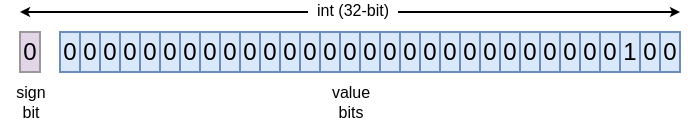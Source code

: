<mxfile version="14.4.5" type="device"><diagram id="9C5O7Sib3a0ruP2rIctj" name="Page-1"><mxGraphModel dx="378" dy="212" grid="1" gridSize="10" guides="1" tooltips="1" connect="1" arrows="1" fold="1" page="1" pageScale="1" pageWidth="827" pageHeight="1169" math="0" shadow="0"><root><mxCell id="0"/><mxCell id="1" parent="0"/><mxCell id="uZVWGu3n0ZXztW-bvAzk-20" value="0" style="rounded=0;whiteSpace=wrap;html=1;fillColor=#e1d5e7;strokeColor=#999999;" vertex="1" parent="1"><mxGeometry x="30" y="130" width="10" height="20" as="geometry"/></mxCell><mxCell id="uZVWGu3n0ZXztW-bvAzk-21" value="0" style="rounded=0;whiteSpace=wrap;html=1;strokeColor=#6c8ebf;fillColor=#dae8fc;" vertex="1" parent="1"><mxGeometry x="50" y="130" width="10" height="20" as="geometry"/></mxCell><mxCell id="uZVWGu3n0ZXztW-bvAzk-22" value="0" style="rounded=0;whiteSpace=wrap;html=1;strokeColor=#6c8ebf;fillColor=#dae8fc;" vertex="1" parent="1"><mxGeometry x="60" y="130" width="10" height="20" as="geometry"/></mxCell><mxCell id="uZVWGu3n0ZXztW-bvAzk-23" value="0" style="rounded=0;whiteSpace=wrap;html=1;strokeColor=#6c8ebf;fillColor=#dae8fc;" vertex="1" parent="1"><mxGeometry x="70" y="130" width="10" height="20" as="geometry"/></mxCell><mxCell id="uZVWGu3n0ZXztW-bvAzk-24" value="0" style="rounded=0;whiteSpace=wrap;html=1;strokeColor=#6c8ebf;fillColor=#dae8fc;" vertex="1" parent="1"><mxGeometry x="80" y="130" width="10" height="20" as="geometry"/></mxCell><mxCell id="uZVWGu3n0ZXztW-bvAzk-25" value="0" style="rounded=0;whiteSpace=wrap;html=1;strokeColor=#6c8ebf;fillColor=#dae8fc;" vertex="1" parent="1"><mxGeometry x="90" y="130" width="10" height="20" as="geometry"/></mxCell><mxCell id="uZVWGu3n0ZXztW-bvAzk-26" value="0" style="rounded=0;whiteSpace=wrap;html=1;strokeColor=#6c8ebf;fillColor=#dae8fc;" vertex="1" parent="1"><mxGeometry x="100" y="130" width="10" height="20" as="geometry"/></mxCell><mxCell id="uZVWGu3n0ZXztW-bvAzk-27" value="0" style="rounded=0;whiteSpace=wrap;html=1;strokeColor=#6c8ebf;fillColor=#dae8fc;" vertex="1" parent="1"><mxGeometry x="110" y="130" width="10" height="20" as="geometry"/></mxCell><mxCell id="uZVWGu3n0ZXztW-bvAzk-28" value="0" style="rounded=0;whiteSpace=wrap;html=1;strokeColor=#6c8ebf;fillColor=#dae8fc;" vertex="1" parent="1"><mxGeometry x="120" y="130" width="10" height="20" as="geometry"/></mxCell><mxCell id="uZVWGu3n0ZXztW-bvAzk-29" value="0" style="rounded=0;whiteSpace=wrap;html=1;strokeColor=#6c8ebf;fillColor=#dae8fc;" vertex="1" parent="1"><mxGeometry x="130" y="130" width="10" height="20" as="geometry"/></mxCell><mxCell id="uZVWGu3n0ZXztW-bvAzk-30" value="0" style="rounded=0;whiteSpace=wrap;html=1;strokeColor=#6c8ebf;fillColor=#dae8fc;" vertex="1" parent="1"><mxGeometry x="140" y="130" width="10" height="20" as="geometry"/></mxCell><mxCell id="uZVWGu3n0ZXztW-bvAzk-31" value="0" style="rounded=0;whiteSpace=wrap;html=1;strokeColor=#6c8ebf;fillColor=#dae8fc;" vertex="1" parent="1"><mxGeometry x="150" y="130" width="10" height="20" as="geometry"/></mxCell><mxCell id="uZVWGu3n0ZXztW-bvAzk-32" value="0" style="rounded=0;whiteSpace=wrap;html=1;strokeColor=#6c8ebf;fillColor=#dae8fc;" vertex="1" parent="1"><mxGeometry x="160" y="130" width="10" height="20" as="geometry"/></mxCell><mxCell id="uZVWGu3n0ZXztW-bvAzk-33" value="0" style="rounded=0;whiteSpace=wrap;html=1;strokeColor=#6c8ebf;fillColor=#dae8fc;" vertex="1" parent="1"><mxGeometry x="170" y="130" width="10" height="20" as="geometry"/></mxCell><mxCell id="uZVWGu3n0ZXztW-bvAzk-34" value="0" style="rounded=0;whiteSpace=wrap;html=1;strokeColor=#6c8ebf;fillColor=#dae8fc;" vertex="1" parent="1"><mxGeometry x="180" y="130" width="10" height="20" as="geometry"/></mxCell><mxCell id="uZVWGu3n0ZXztW-bvAzk-35" value="0" style="rounded=0;whiteSpace=wrap;html=1;strokeColor=#6c8ebf;fillColor=#dae8fc;" vertex="1" parent="1"><mxGeometry x="190" y="130" width="10" height="20" as="geometry"/></mxCell><mxCell id="uZVWGu3n0ZXztW-bvAzk-36" value="0" style="rounded=0;whiteSpace=wrap;html=1;strokeColor=#6c8ebf;fillColor=#dae8fc;" vertex="1" parent="1"><mxGeometry x="200" y="130" width="10" height="20" as="geometry"/></mxCell><mxCell id="uZVWGu3n0ZXztW-bvAzk-37" value="0" style="rounded=0;whiteSpace=wrap;html=1;strokeColor=#6c8ebf;fillColor=#dae8fc;" vertex="1" parent="1"><mxGeometry x="210" y="130" width="10" height="20" as="geometry"/></mxCell><mxCell id="uZVWGu3n0ZXztW-bvAzk-38" value="0" style="rounded=0;whiteSpace=wrap;html=1;strokeColor=#6c8ebf;fillColor=#dae8fc;" vertex="1" parent="1"><mxGeometry x="220" y="130" width="10" height="20" as="geometry"/></mxCell><mxCell id="uZVWGu3n0ZXztW-bvAzk-39" value="0" style="rounded=0;whiteSpace=wrap;html=1;strokeColor=#6c8ebf;fillColor=#dae8fc;" vertex="1" parent="1"><mxGeometry x="230" y="130" width="10" height="20" as="geometry"/></mxCell><mxCell id="uZVWGu3n0ZXztW-bvAzk-40" value="0" style="rounded=0;whiteSpace=wrap;html=1;strokeColor=#6c8ebf;fillColor=#dae8fc;" vertex="1" parent="1"><mxGeometry x="240" y="130" width="10" height="20" as="geometry"/></mxCell><mxCell id="uZVWGu3n0ZXztW-bvAzk-41" value="0" style="rounded=0;whiteSpace=wrap;html=1;strokeColor=#6c8ebf;fillColor=#dae8fc;" vertex="1" parent="1"><mxGeometry x="250" y="130" width="10" height="20" as="geometry"/></mxCell><mxCell id="uZVWGu3n0ZXztW-bvAzk-42" value="0" style="rounded=0;whiteSpace=wrap;html=1;strokeColor=#6c8ebf;fillColor=#dae8fc;" vertex="1" parent="1"><mxGeometry x="260" y="130" width="10" height="20" as="geometry"/></mxCell><mxCell id="uZVWGu3n0ZXztW-bvAzk-43" value="0" style="rounded=0;whiteSpace=wrap;html=1;strokeColor=#6c8ebf;fillColor=#dae8fc;" vertex="1" parent="1"><mxGeometry x="270" y="130" width="10" height="20" as="geometry"/></mxCell><mxCell id="uZVWGu3n0ZXztW-bvAzk-44" value="0" style="rounded=0;whiteSpace=wrap;html=1;strokeColor=#6c8ebf;fillColor=#dae8fc;" vertex="1" parent="1"><mxGeometry x="280" y="130" width="10" height="20" as="geometry"/></mxCell><mxCell id="uZVWGu3n0ZXztW-bvAzk-45" value="0" style="rounded=0;whiteSpace=wrap;html=1;strokeColor=#6c8ebf;fillColor=#dae8fc;" vertex="1" parent="1"><mxGeometry x="290" y="130" width="10" height="20" as="geometry"/></mxCell><mxCell id="uZVWGu3n0ZXztW-bvAzk-46" value="0" style="rounded=0;whiteSpace=wrap;html=1;strokeColor=#6c8ebf;fillColor=#dae8fc;" vertex="1" parent="1"><mxGeometry x="300" y="130" width="10" height="20" as="geometry"/></mxCell><mxCell id="uZVWGu3n0ZXztW-bvAzk-47" value="0" style="rounded=0;whiteSpace=wrap;html=1;strokeColor=#6c8ebf;fillColor=#dae8fc;" vertex="1" parent="1"><mxGeometry x="310" y="130" width="10" height="20" as="geometry"/></mxCell><mxCell id="uZVWGu3n0ZXztW-bvAzk-48" value="0" style="rounded=0;whiteSpace=wrap;html=1;strokeColor=#6c8ebf;fillColor=#dae8fc;" vertex="1" parent="1"><mxGeometry x="320" y="130" width="10" height="20" as="geometry"/></mxCell><mxCell id="uZVWGu3n0ZXztW-bvAzk-49" value="1" style="rounded=0;whiteSpace=wrap;html=1;strokeColor=#6c8ebf;fillColor=#dae8fc;" vertex="1" parent="1"><mxGeometry x="330" y="130" width="10" height="20" as="geometry"/></mxCell><mxCell id="uZVWGu3n0ZXztW-bvAzk-50" value="0" style="rounded=0;whiteSpace=wrap;html=1;strokeColor=#6c8ebf;fillColor=#dae8fc;" vertex="1" parent="1"><mxGeometry x="340" y="130" width="10" height="20" as="geometry"/></mxCell><mxCell id="uZVWGu3n0ZXztW-bvAzk-51" value="0" style="rounded=0;whiteSpace=wrap;html=1;strokeColor=#6c8ebf;fillColor=#dae8fc;" vertex="1" parent="1"><mxGeometry x="350" y="130" width="10" height="20" as="geometry"/></mxCell><mxCell id="uZVWGu3n0ZXztW-bvAzk-52" value="sign&lt;br style=&quot;font-size: 8px;&quot;&gt;bit" style="text;html=1;align=center;verticalAlign=middle;resizable=0;points=[];autosize=1;fontSize=8;" vertex="1" parent="1"><mxGeometry x="20" y="150" width="30" height="30" as="geometry"/></mxCell><mxCell id="uZVWGu3n0ZXztW-bvAzk-55" value="" style="endArrow=classic;startArrow=classic;html=1;fontSize=8;jumpSize=6;endSize=2;startSize=2;" edge="1" parent="1"><mxGeometry width="50" height="50" relative="1" as="geometry"><mxPoint x="30" y="120" as="sourcePoint"/><mxPoint x="360" y="120" as="targetPoint"/></mxGeometry></mxCell><mxCell id="uZVWGu3n0ZXztW-bvAzk-56" value="&amp;nbsp; int (32-bit)&amp;nbsp;&amp;nbsp;" style="edgeLabel;html=1;align=center;verticalAlign=middle;resizable=0;points=[];fontSize=8;" vertex="1" connectable="0" parent="uZVWGu3n0ZXztW-bvAzk-55"><mxGeometry x="0.003" y="1" relative="1" as="geometry"><mxPoint as="offset"/></mxGeometry></mxCell><mxCell id="uZVWGu3n0ZXztW-bvAzk-57" value="value&lt;br&gt;bits" style="text;html=1;align=center;verticalAlign=middle;resizable=0;points=[];autosize=1;fontSize=8;" vertex="1" parent="1"><mxGeometry x="180" y="150" width="30" height="30" as="geometry"/></mxCell></root></mxGraphModel></diagram></mxfile>